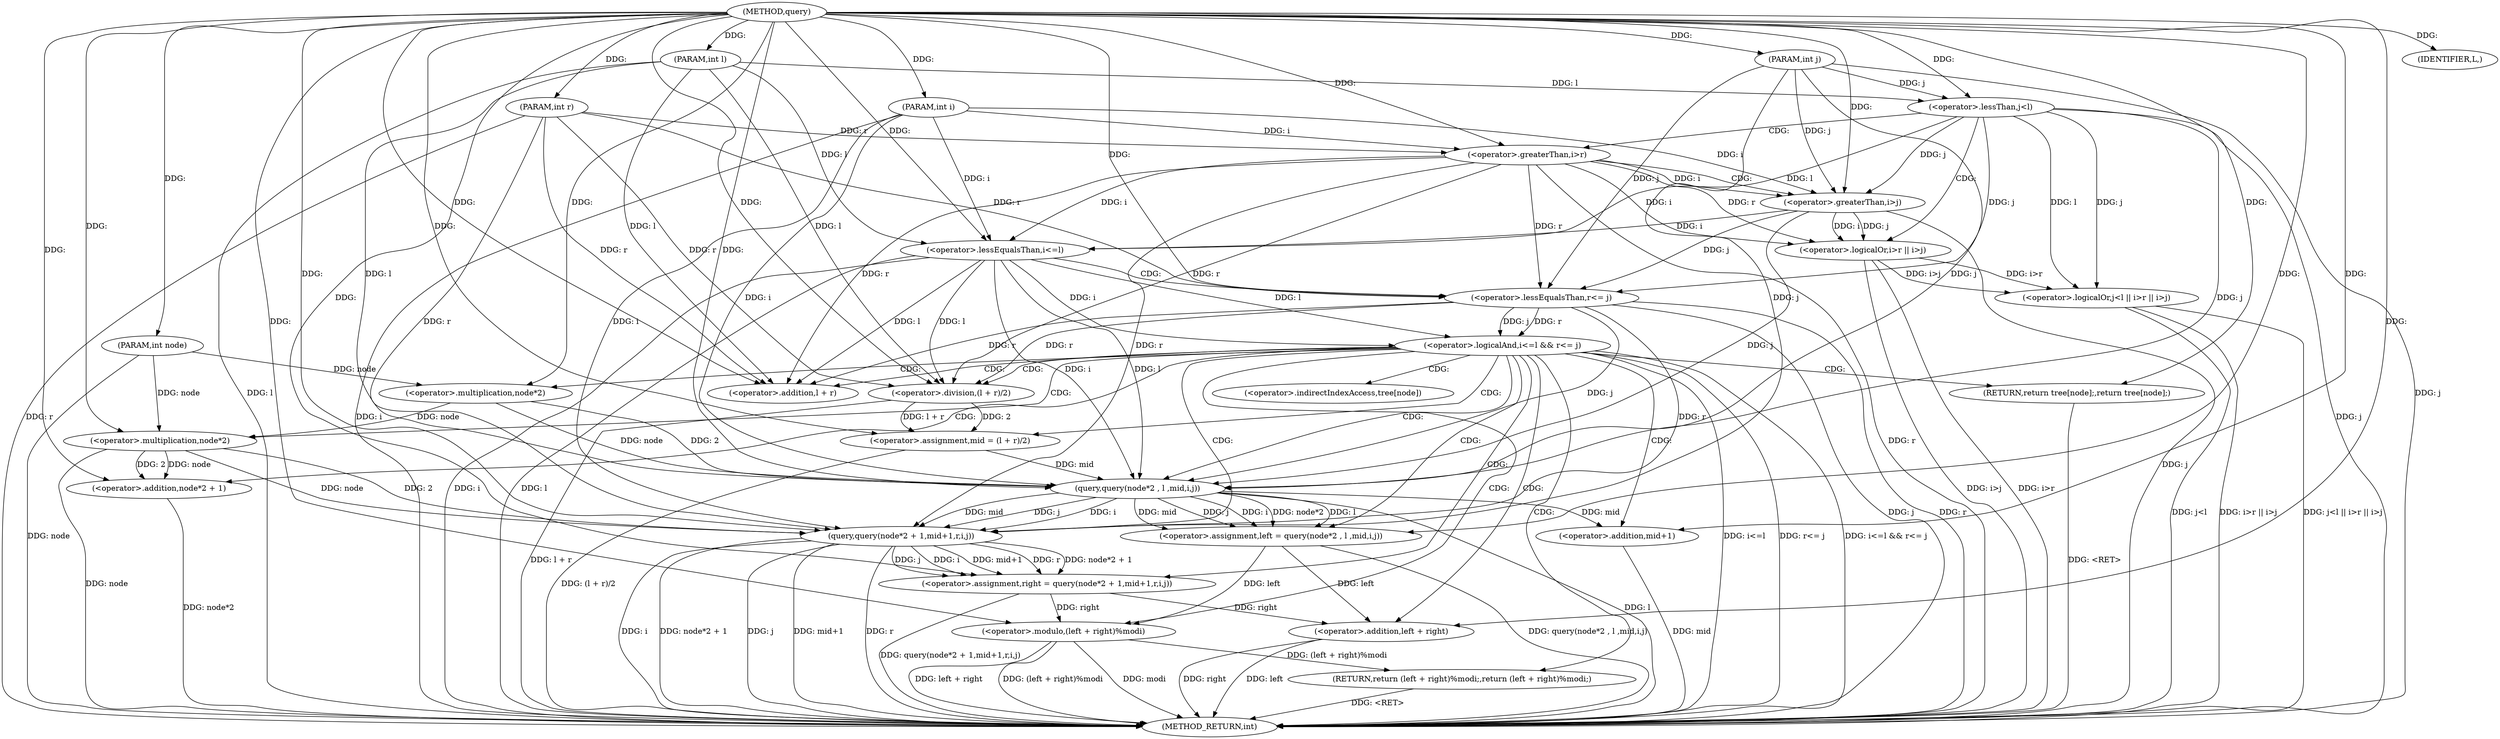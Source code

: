 digraph "query" {  
"1000219" [label = "(METHOD,query)" ]
"1000293" [label = "(METHOD_RETURN,int)" ]
"1000220" [label = "(PARAM,int node)" ]
"1000221" [label = "(PARAM,int l)" ]
"1000222" [label = "(PARAM,int r)" ]
"1000223" [label = "(PARAM,int i)" ]
"1000224" [label = "(PARAM,int j)" ]
"1000254" [label = "(<operator>.assignment,mid = (l + r)/2)" ]
"1000262" [label = "(<operator>.assignment,left = query(node*2 , l ,mid,i,j))" ]
"1000273" [label = "(<operator>.assignment,right = query(node*2 + 1,mid+1,r,i,j))" ]
"1000287" [label = "(RETURN,return (left + right)%modi;,return (left + right)%modi;)" ]
"1000227" [label = "(<operator>.logicalOr,j<l || i>r || i>j)" ]
"1000241" [label = "(<operator>.logicalAnd,i<=l && r<= j)" ]
"1000288" [label = "(<operator>.modulo,(left + right)%modi)" ]
"1000239" [label = "(IDENTIFIER,L,)" ]
"1000249" [label = "(RETURN,return tree[node];,return tree[node];)" ]
"1000256" [label = "(<operator>.division,(l + r)/2)" ]
"1000264" [label = "(query,query(node*2 , l ,mid,i,j))" ]
"1000275" [label = "(query,query(node*2 + 1,mid+1,r,i,j))" ]
"1000228" [label = "(<operator>.lessThan,j<l)" ]
"1000231" [label = "(<operator>.logicalOr,i>r || i>j)" ]
"1000242" [label = "(<operator>.lessEqualsThan,i<=l)" ]
"1000245" [label = "(<operator>.lessEqualsThan,r<= j)" ]
"1000257" [label = "(<operator>.addition,l + r)" ]
"1000265" [label = "(<operator>.multiplication,node*2)" ]
"1000276" [label = "(<operator>.addition,node*2 + 1)" ]
"1000281" [label = "(<operator>.addition,mid+1)" ]
"1000289" [label = "(<operator>.addition,left + right)" ]
"1000232" [label = "(<operator>.greaterThan,i>r)" ]
"1000235" [label = "(<operator>.greaterThan,i>j)" ]
"1000277" [label = "(<operator>.multiplication,node*2)" ]
"1000250" [label = "(<operator>.indirectIndexAccess,tree[node])" ]
  "1000287" -> "1000293"  [ label = "DDG: <RET>"] 
  "1000249" -> "1000293"  [ label = "DDG: <RET>"] 
  "1000220" -> "1000293"  [ label = "DDG: node"] 
  "1000221" -> "1000293"  [ label = "DDG: l"] 
  "1000222" -> "1000293"  [ label = "DDG: r"] 
  "1000223" -> "1000293"  [ label = "DDG: i"] 
  "1000224" -> "1000293"  [ label = "DDG: j"] 
  "1000228" -> "1000293"  [ label = "DDG: j"] 
  "1000227" -> "1000293"  [ label = "DDG: j<l"] 
  "1000232" -> "1000293"  [ label = "DDG: r"] 
  "1000231" -> "1000293"  [ label = "DDG: i>r"] 
  "1000235" -> "1000293"  [ label = "DDG: j"] 
  "1000231" -> "1000293"  [ label = "DDG: i>j"] 
  "1000227" -> "1000293"  [ label = "DDG: i>r || i>j"] 
  "1000227" -> "1000293"  [ label = "DDG: j<l || i>r || i>j"] 
  "1000242" -> "1000293"  [ label = "DDG: i"] 
  "1000242" -> "1000293"  [ label = "DDG: l"] 
  "1000241" -> "1000293"  [ label = "DDG: i<=l"] 
  "1000245" -> "1000293"  [ label = "DDG: r"] 
  "1000245" -> "1000293"  [ label = "DDG: j"] 
  "1000241" -> "1000293"  [ label = "DDG: r<= j"] 
  "1000241" -> "1000293"  [ label = "DDG: i<=l && r<= j"] 
  "1000256" -> "1000293"  [ label = "DDG: l + r"] 
  "1000254" -> "1000293"  [ label = "DDG: (l + r)/2"] 
  "1000264" -> "1000293"  [ label = "DDG: l"] 
  "1000262" -> "1000293"  [ label = "DDG: query(node*2 , l ,mid,i,j)"] 
  "1000277" -> "1000293"  [ label = "DDG: node"] 
  "1000276" -> "1000293"  [ label = "DDG: node*2"] 
  "1000275" -> "1000293"  [ label = "DDG: node*2 + 1"] 
  "1000281" -> "1000293"  [ label = "DDG: mid"] 
  "1000275" -> "1000293"  [ label = "DDG: mid+1"] 
  "1000275" -> "1000293"  [ label = "DDG: r"] 
  "1000275" -> "1000293"  [ label = "DDG: i"] 
  "1000275" -> "1000293"  [ label = "DDG: j"] 
  "1000273" -> "1000293"  [ label = "DDG: query(node*2 + 1,mid+1,r,i,j)"] 
  "1000289" -> "1000293"  [ label = "DDG: left"] 
  "1000289" -> "1000293"  [ label = "DDG: right"] 
  "1000288" -> "1000293"  [ label = "DDG: left + right"] 
  "1000288" -> "1000293"  [ label = "DDG: (left + right)%modi"] 
  "1000288" -> "1000293"  [ label = "DDG: modi"] 
  "1000219" -> "1000220"  [ label = "DDG: "] 
  "1000219" -> "1000221"  [ label = "DDG: "] 
  "1000219" -> "1000222"  [ label = "DDG: "] 
  "1000219" -> "1000223"  [ label = "DDG: "] 
  "1000219" -> "1000224"  [ label = "DDG: "] 
  "1000256" -> "1000254"  [ label = "DDG: 2"] 
  "1000256" -> "1000254"  [ label = "DDG: l + r"] 
  "1000264" -> "1000262"  [ label = "DDG: mid"] 
  "1000264" -> "1000262"  [ label = "DDG: j"] 
  "1000264" -> "1000262"  [ label = "DDG: i"] 
  "1000264" -> "1000262"  [ label = "DDG: node*2"] 
  "1000264" -> "1000262"  [ label = "DDG: l"] 
  "1000275" -> "1000273"  [ label = "DDG: j"] 
  "1000275" -> "1000273"  [ label = "DDG: i"] 
  "1000275" -> "1000273"  [ label = "DDG: mid+1"] 
  "1000275" -> "1000273"  [ label = "DDG: r"] 
  "1000275" -> "1000273"  [ label = "DDG: node*2 + 1"] 
  "1000288" -> "1000287"  [ label = "DDG: (left + right)%modi"] 
  "1000219" -> "1000254"  [ label = "DDG: "] 
  "1000219" -> "1000262"  [ label = "DDG: "] 
  "1000219" -> "1000273"  [ label = "DDG: "] 
  "1000228" -> "1000227"  [ label = "DDG: l"] 
  "1000228" -> "1000227"  [ label = "DDG: j"] 
  "1000231" -> "1000227"  [ label = "DDG: i>j"] 
  "1000231" -> "1000227"  [ label = "DDG: i>r"] 
  "1000219" -> "1000239"  [ label = "DDG: "] 
  "1000242" -> "1000241"  [ label = "DDG: i"] 
  "1000242" -> "1000241"  [ label = "DDG: l"] 
  "1000245" -> "1000241"  [ label = "DDG: j"] 
  "1000245" -> "1000241"  [ label = "DDG: r"] 
  "1000219" -> "1000249"  [ label = "DDG: "] 
  "1000232" -> "1000256"  [ label = "DDG: r"] 
  "1000245" -> "1000256"  [ label = "DDG: r"] 
  "1000222" -> "1000256"  [ label = "DDG: r"] 
  "1000219" -> "1000256"  [ label = "DDG: "] 
  "1000242" -> "1000256"  [ label = "DDG: l"] 
  "1000221" -> "1000256"  [ label = "DDG: l"] 
  "1000265" -> "1000264"  [ label = "DDG: 2"] 
  "1000265" -> "1000264"  [ label = "DDG: node"] 
  "1000254" -> "1000264"  [ label = "DDG: mid"] 
  "1000219" -> "1000264"  [ label = "DDG: "] 
  "1000228" -> "1000264"  [ label = "DDG: j"] 
  "1000235" -> "1000264"  [ label = "DDG: j"] 
  "1000245" -> "1000264"  [ label = "DDG: j"] 
  "1000224" -> "1000264"  [ label = "DDG: j"] 
  "1000242" -> "1000264"  [ label = "DDG: i"] 
  "1000223" -> "1000264"  [ label = "DDG: i"] 
  "1000221" -> "1000264"  [ label = "DDG: l"] 
  "1000242" -> "1000264"  [ label = "DDG: l"] 
  "1000264" -> "1000275"  [ label = "DDG: j"] 
  "1000224" -> "1000275"  [ label = "DDG: j"] 
  "1000219" -> "1000275"  [ label = "DDG: "] 
  "1000264" -> "1000275"  [ label = "DDG: i"] 
  "1000223" -> "1000275"  [ label = "DDG: i"] 
  "1000222" -> "1000275"  [ label = "DDG: r"] 
  "1000232" -> "1000275"  [ label = "DDG: r"] 
  "1000245" -> "1000275"  [ label = "DDG: r"] 
  "1000264" -> "1000275"  [ label = "DDG: mid"] 
  "1000277" -> "1000275"  [ label = "DDG: node"] 
  "1000277" -> "1000275"  [ label = "DDG: 2"] 
  "1000273" -> "1000288"  [ label = "DDG: right"] 
  "1000219" -> "1000288"  [ label = "DDG: "] 
  "1000262" -> "1000288"  [ label = "DDG: left"] 
  "1000224" -> "1000228"  [ label = "DDG: j"] 
  "1000219" -> "1000228"  [ label = "DDG: "] 
  "1000221" -> "1000228"  [ label = "DDG: l"] 
  "1000232" -> "1000231"  [ label = "DDG: r"] 
  "1000232" -> "1000231"  [ label = "DDG: i"] 
  "1000235" -> "1000231"  [ label = "DDG: i"] 
  "1000235" -> "1000231"  [ label = "DDG: j"] 
  "1000232" -> "1000242"  [ label = "DDG: i"] 
  "1000235" -> "1000242"  [ label = "DDG: i"] 
  "1000223" -> "1000242"  [ label = "DDG: i"] 
  "1000219" -> "1000242"  [ label = "DDG: "] 
  "1000228" -> "1000242"  [ label = "DDG: l"] 
  "1000221" -> "1000242"  [ label = "DDG: l"] 
  "1000232" -> "1000245"  [ label = "DDG: r"] 
  "1000222" -> "1000245"  [ label = "DDG: r"] 
  "1000219" -> "1000245"  [ label = "DDG: "] 
  "1000228" -> "1000245"  [ label = "DDG: j"] 
  "1000235" -> "1000245"  [ label = "DDG: j"] 
  "1000224" -> "1000245"  [ label = "DDG: j"] 
  "1000242" -> "1000257"  [ label = "DDG: l"] 
  "1000221" -> "1000257"  [ label = "DDG: l"] 
  "1000219" -> "1000257"  [ label = "DDG: "] 
  "1000232" -> "1000257"  [ label = "DDG: r"] 
  "1000245" -> "1000257"  [ label = "DDG: r"] 
  "1000222" -> "1000257"  [ label = "DDG: r"] 
  "1000220" -> "1000265"  [ label = "DDG: node"] 
  "1000219" -> "1000265"  [ label = "DDG: "] 
  "1000277" -> "1000276"  [ label = "DDG: node"] 
  "1000277" -> "1000276"  [ label = "DDG: 2"] 
  "1000219" -> "1000276"  [ label = "DDG: "] 
  "1000264" -> "1000281"  [ label = "DDG: mid"] 
  "1000219" -> "1000281"  [ label = "DDG: "] 
  "1000262" -> "1000289"  [ label = "DDG: left"] 
  "1000219" -> "1000289"  [ label = "DDG: "] 
  "1000273" -> "1000289"  [ label = "DDG: right"] 
  "1000223" -> "1000232"  [ label = "DDG: i"] 
  "1000219" -> "1000232"  [ label = "DDG: "] 
  "1000222" -> "1000232"  [ label = "DDG: r"] 
  "1000232" -> "1000235"  [ label = "DDG: i"] 
  "1000223" -> "1000235"  [ label = "DDG: i"] 
  "1000219" -> "1000235"  [ label = "DDG: "] 
  "1000228" -> "1000235"  [ label = "DDG: j"] 
  "1000224" -> "1000235"  [ label = "DDG: j"] 
  "1000265" -> "1000277"  [ label = "DDG: node"] 
  "1000220" -> "1000277"  [ label = "DDG: node"] 
  "1000219" -> "1000277"  [ label = "DDG: "] 
  "1000241" -> "1000265"  [ label = "CDG: "] 
  "1000241" -> "1000276"  [ label = "CDG: "] 
  "1000241" -> "1000277"  [ label = "CDG: "] 
  "1000241" -> "1000262"  [ label = "CDG: "] 
  "1000241" -> "1000281"  [ label = "CDG: "] 
  "1000241" -> "1000254"  [ label = "CDG: "] 
  "1000241" -> "1000289"  [ label = "CDG: "] 
  "1000241" -> "1000250"  [ label = "CDG: "] 
  "1000241" -> "1000249"  [ label = "CDG: "] 
  "1000241" -> "1000257"  [ label = "CDG: "] 
  "1000241" -> "1000264"  [ label = "CDG: "] 
  "1000241" -> "1000273"  [ label = "CDG: "] 
  "1000241" -> "1000287"  [ label = "CDG: "] 
  "1000241" -> "1000256"  [ label = "CDG: "] 
  "1000241" -> "1000288"  [ label = "CDG: "] 
  "1000241" -> "1000275"  [ label = "CDG: "] 
  "1000228" -> "1000231"  [ label = "CDG: "] 
  "1000228" -> "1000232"  [ label = "CDG: "] 
  "1000242" -> "1000245"  [ label = "CDG: "] 
  "1000232" -> "1000235"  [ label = "CDG: "] 
}

